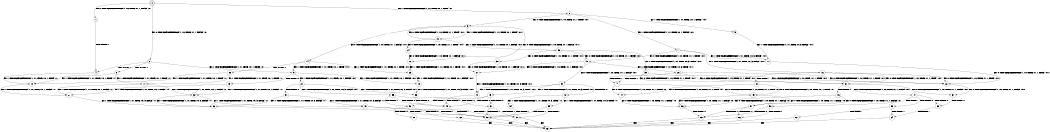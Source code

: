 digraph BCG {
size = "7, 10.5";
center = TRUE;
node [shape = circle];
0 [peripheries = 2];
0 -> 1 [label = "EX !0 !ATOMIC_EXCH_BRANCH (1, +0, TRUE, +1, 1, FALSE) !:0:"];
0 -> 2 [label = "EX !1 !ATOMIC_EXCH_BRANCH (1, +1, TRUE, +0, 1, TRUE) !:0:"];
0 -> 3 [label = "EX !0 !ATOMIC_EXCH_BRANCH (1, +0, TRUE, +1, 1, FALSE) !:0:"];
1 -> 4 [label = "TERMINATE !0"];
2 -> 5 [label = "EX !1 !ATOMIC_EXCH_BRANCH (1, +1, TRUE, +0, 1, FALSE) !:0:1:"];
2 -> 6 [label = "EX !0 !ATOMIC_EXCH_BRANCH (1, +0, TRUE, +1, 1, TRUE) !:0:1:"];
2 -> 7 [label = "EX !1 !ATOMIC_EXCH_BRANCH (1, +1, TRUE, +0, 1, FALSE) !:0:1:"];
3 -> 4 [label = "TERMINATE !0"];
3 -> 8 [label = "TERMINATE !0"];
3 -> 9 [label = "EX !1 !ATOMIC_EXCH_BRANCH (1, +1, TRUE, +0, 1, TRUE) !:0:"];
4 -> 10 [label = "EX !1 !ATOMIC_EXCH_BRANCH (1, +1, TRUE, +0, 1, TRUE) !:1:"];
5 -> 11 [label = "EX !1 !ATOMIC_EXCH_BRANCH (1, +1, TRUE, +0, 3, FALSE) !:0:1:"];
6 -> 12 [label = "EX !0 !ATOMIC_EXCH_BRANCH (1, +0, TRUE, +1, 1, FALSE) !:0:1:"];
6 -> 13 [label = "EX !1 !ATOMIC_EXCH_BRANCH (1, +1, TRUE, +0, 1, TRUE) !:0:1:"];
6 -> 14 [label = "EX !0 !ATOMIC_EXCH_BRANCH (1, +0, TRUE, +1, 1, FALSE) !:0:1:"];
7 -> 11 [label = "EX !1 !ATOMIC_EXCH_BRANCH (1, +1, TRUE, +0, 3, FALSE) !:0:1:"];
7 -> 15 [label = "EX !0 !ATOMIC_EXCH_BRANCH (1, +0, TRUE, +1, 1, TRUE) !:0:1:"];
7 -> 16 [label = "EX !1 !ATOMIC_EXCH_BRANCH (1, +1, TRUE, +0, 3, FALSE) !:0:1:"];
8 -> 10 [label = "EX !1 !ATOMIC_EXCH_BRANCH (1, +1, TRUE, +0, 1, TRUE) !:1:"];
8 -> 17 [label = "EX !1 !ATOMIC_EXCH_BRANCH (1, +1, TRUE, +0, 1, TRUE) !:1:"];
9 -> 18 [label = "EX !1 !ATOMIC_EXCH_BRANCH (1, +1, TRUE, +0, 1, FALSE) !:0:1:"];
9 -> 19 [label = "TERMINATE !0"];
9 -> 20 [label = "EX !1 !ATOMIC_EXCH_BRANCH (1, +1, TRUE, +0, 1, FALSE) !:0:1:"];
10 -> 21 [label = "EX !1 !ATOMIC_EXCH_BRANCH (1, +1, TRUE, +0, 1, FALSE) !:1:"];
11 -> 22 [label = "EX !0 !ATOMIC_EXCH_BRANCH (1, +0, TRUE, +1, 1, TRUE) !:0:1:"];
12 -> 23 [label = "EX !1 !ATOMIC_EXCH_BRANCH (1, +1, TRUE, +0, 1, TRUE) !:0:1:"];
13 -> 24 [label = "EX !0 !ATOMIC_EXCH_BRANCH (1, +0, TRUE, +1, 1, TRUE) !:0:1:"];
13 -> 25 [label = "EX !1 !ATOMIC_EXCH_BRANCH (1, +1, TRUE, +0, 1, FALSE) !:0:1:"];
13 -> 6 [label = "EX !0 !ATOMIC_EXCH_BRANCH (1, +0, TRUE, +1, 1, TRUE) !:0:1:"];
14 -> 23 [label = "EX !1 !ATOMIC_EXCH_BRANCH (1, +1, TRUE, +0, 1, TRUE) !:0:1:"];
14 -> 26 [label = "TERMINATE !0"];
14 -> 9 [label = "EX !1 !ATOMIC_EXCH_BRANCH (1, +1, TRUE, +0, 1, TRUE) !:0:1:"];
15 -> 27 [label = "EX !0 !ATOMIC_EXCH_BRANCH (1, +0, TRUE, +1, 1, FALSE) !:0:1:"];
15 -> 28 [label = "EX !1 !ATOMIC_EXCH_BRANCH (1, +1, TRUE, +0, 3, TRUE) !:0:1:"];
15 -> 29 [label = "EX !0 !ATOMIC_EXCH_BRANCH (1, +0, TRUE, +1, 1, FALSE) !:0:1:"];
16 -> 22 [label = "EX !0 !ATOMIC_EXCH_BRANCH (1, +0, TRUE, +1, 1, TRUE) !:0:1:"];
16 -> 30 [label = "TERMINATE !1"];
16 -> 31 [label = "EX !0 !ATOMIC_EXCH_BRANCH (1, +0, TRUE, +1, 1, TRUE) !:0:1:"];
17 -> 21 [label = "EX !1 !ATOMIC_EXCH_BRANCH (1, +1, TRUE, +0, 1, FALSE) !:1:"];
17 -> 32 [label = "EX !1 !ATOMIC_EXCH_BRANCH (1, +1, TRUE, +0, 1, FALSE) !:1:"];
18 -> 33 [label = "EX !1 !ATOMIC_EXCH_BRANCH (1, +1, TRUE, +0, 3, FALSE) !:0:1:"];
19 -> 21 [label = "EX !1 !ATOMIC_EXCH_BRANCH (1, +1, TRUE, +0, 1, FALSE) !:1:"];
19 -> 32 [label = "EX !1 !ATOMIC_EXCH_BRANCH (1, +1, TRUE, +0, 1, FALSE) !:1:"];
20 -> 33 [label = "EX !1 !ATOMIC_EXCH_BRANCH (1, +1, TRUE, +0, 3, FALSE) !:0:1:"];
20 -> 34 [label = "TERMINATE !0"];
20 -> 35 [label = "EX !1 !ATOMIC_EXCH_BRANCH (1, +1, TRUE, +0, 3, FALSE) !:0:1:"];
21 -> 36 [label = "EX !1 !ATOMIC_EXCH_BRANCH (1, +1, TRUE, +0, 3, FALSE) !:1:"];
22 -> 37 [label = "EX !0 !ATOMIC_EXCH_BRANCH (1, +0, TRUE, +1, 1, FALSE) !:0:1:"];
23 -> 18 [label = "EX !1 !ATOMIC_EXCH_BRANCH (1, +1, TRUE, +0, 1, FALSE) !:0:1:"];
24 -> 12 [label = "EX !0 !ATOMIC_EXCH_BRANCH (1, +0, TRUE, +1, 1, FALSE) !:0:1:"];
25 -> 38 [label = "EX !0 !ATOMIC_EXCH_BRANCH (1, +0, TRUE, +1, 1, TRUE) !:0:1:"];
25 -> 39 [label = "EX !1 !ATOMIC_EXCH_BRANCH (1, +1, TRUE, +0, 3, FALSE) !:0:1:"];
25 -> 15 [label = "EX !0 !ATOMIC_EXCH_BRANCH (1, +0, TRUE, +1, 1, TRUE) !:0:1:"];
26 -> 10 [label = "EX !1 !ATOMIC_EXCH_BRANCH (1, +1, TRUE, +0, 1, TRUE) !:1:"];
26 -> 17 [label = "EX !1 !ATOMIC_EXCH_BRANCH (1, +1, TRUE, +0, 1, TRUE) !:1:"];
27 -> 40 [label = "EX !1 !ATOMIC_EXCH_BRANCH (1, +1, TRUE, +0, 3, TRUE) !:0:1:"];
28 -> 22 [label = "EX !0 !ATOMIC_EXCH_BRANCH (1, +0, TRUE, +1, 1, TRUE) !:0:1:"];
28 -> 41 [label = "TERMINATE !1"];
28 -> 31 [label = "EX !0 !ATOMIC_EXCH_BRANCH (1, +0, TRUE, +1, 1, TRUE) !:0:1:"];
29 -> 40 [label = "EX !1 !ATOMIC_EXCH_BRANCH (1, +1, TRUE, +0, 3, TRUE) !:0:1:"];
29 -> 42 [label = "TERMINATE !0"];
29 -> 43 [label = "EX !1 !ATOMIC_EXCH_BRANCH (1, +1, TRUE, +0, 3, TRUE) !:0:1:"];
30 -> 44 [label = "EX !0 !ATOMIC_EXCH_BRANCH (1, +0, TRUE, +1, 1, TRUE) !:0:"];
30 -> 45 [label = "EX !0 !ATOMIC_EXCH_BRANCH (1, +0, TRUE, +1, 1, TRUE) !:0:"];
31 -> 37 [label = "EX !0 !ATOMIC_EXCH_BRANCH (1, +0, TRUE, +1, 1, FALSE) !:0:1:"];
31 -> 46 [label = "TERMINATE !1"];
31 -> 47 [label = "EX !0 !ATOMIC_EXCH_BRANCH (1, +0, TRUE, +1, 1, FALSE) !:0:1:"];
32 -> 36 [label = "EX !1 !ATOMIC_EXCH_BRANCH (1, +1, TRUE, +0, 3, FALSE) !:1:"];
32 -> 48 [label = "EX !1 !ATOMIC_EXCH_BRANCH (1, +1, TRUE, +0, 3, FALSE) !:1:"];
33 -> 49 [label = "TERMINATE !0"];
34 -> 36 [label = "EX !1 !ATOMIC_EXCH_BRANCH (1, +1, TRUE, +0, 3, FALSE) !:1:"];
34 -> 48 [label = "EX !1 !ATOMIC_EXCH_BRANCH (1, +1, TRUE, +0, 3, FALSE) !:1:"];
35 -> 49 [label = "TERMINATE !0"];
35 -> 50 [label = "TERMINATE !1"];
35 -> 51 [label = "TERMINATE !0"];
36 -> 52 [label = "TERMINATE !1"];
37 -> 53 [label = "TERMINATE !0"];
38 -> 27 [label = "EX !0 !ATOMIC_EXCH_BRANCH (1, +0, TRUE, +1, 1, FALSE) !:0:1:"];
39 -> 22 [label = "EX !0 !ATOMIC_EXCH_BRANCH (1, +0, TRUE, +1, 1, TRUE) !:0:1:"];
39 -> 41 [label = "TERMINATE !1"];
39 -> 31 [label = "EX !0 !ATOMIC_EXCH_BRANCH (1, +0, TRUE, +1, 1, TRUE) !:0:1:"];
40 -> 49 [label = "TERMINATE !0"];
41 -> 44 [label = "EX !0 !ATOMIC_EXCH_BRANCH (1, +0, TRUE, +1, 1, TRUE) !:0:"];
41 -> 45 [label = "EX !0 !ATOMIC_EXCH_BRANCH (1, +0, TRUE, +1, 1, TRUE) !:0:"];
42 -> 54 [label = "EX !1 !ATOMIC_EXCH_BRANCH (1, +1, TRUE, +0, 3, TRUE) !:1:"];
42 -> 55 [label = "EX !1 !ATOMIC_EXCH_BRANCH (1, +1, TRUE, +0, 3, TRUE) !:1:"];
43 -> 49 [label = "TERMINATE !0"];
43 -> 50 [label = "TERMINATE !1"];
43 -> 51 [label = "TERMINATE !0"];
44 -> 56 [label = "EX !0 !ATOMIC_EXCH_BRANCH (1, +0, TRUE, +1, 1, FALSE) !:0:"];
45 -> 56 [label = "EX !0 !ATOMIC_EXCH_BRANCH (1, +0, TRUE, +1, 1, FALSE) !:0:"];
45 -> 57 [label = "EX !0 !ATOMIC_EXCH_BRANCH (1, +0, TRUE, +1, 1, FALSE) !:0:"];
46 -> 56 [label = "EX !0 !ATOMIC_EXCH_BRANCH (1, +0, TRUE, +1, 1, FALSE) !:0:"];
46 -> 57 [label = "EX !0 !ATOMIC_EXCH_BRANCH (1, +0, TRUE, +1, 1, FALSE) !:0:"];
47 -> 53 [label = "TERMINATE !0"];
47 -> 58 [label = "TERMINATE !1"];
47 -> 59 [label = "TERMINATE !0"];
48 -> 52 [label = "TERMINATE !1"];
48 -> 60 [label = "TERMINATE !1"];
49 -> 52 [label = "TERMINATE !1"];
50 -> 61 [label = "TERMINATE !0"];
50 -> 62 [label = "TERMINATE !0"];
51 -> 52 [label = "TERMINATE !1"];
51 -> 60 [label = "TERMINATE !1"];
52 -> 63 [label = "exit"];
53 -> 64 [label = "TERMINATE !1"];
54 -> 52 [label = "TERMINATE !1"];
55 -> 52 [label = "TERMINATE !1"];
55 -> 60 [label = "TERMINATE !1"];
56 -> 65 [label = "TERMINATE !0"];
57 -> 65 [label = "TERMINATE !0"];
57 -> 66 [label = "TERMINATE !0"];
58 -> 65 [label = "TERMINATE !0"];
58 -> 66 [label = "TERMINATE !0"];
59 -> 64 [label = "TERMINATE !1"];
59 -> 67 [label = "TERMINATE !1"];
60 -> 63 [label = "exit"];
61 -> 63 [label = "exit"];
62 -> 63 [label = "exit"];
64 -> 63 [label = "exit"];
65 -> 63 [label = "exit"];
66 -> 63 [label = "exit"];
67 -> 63 [label = "exit"];
}
